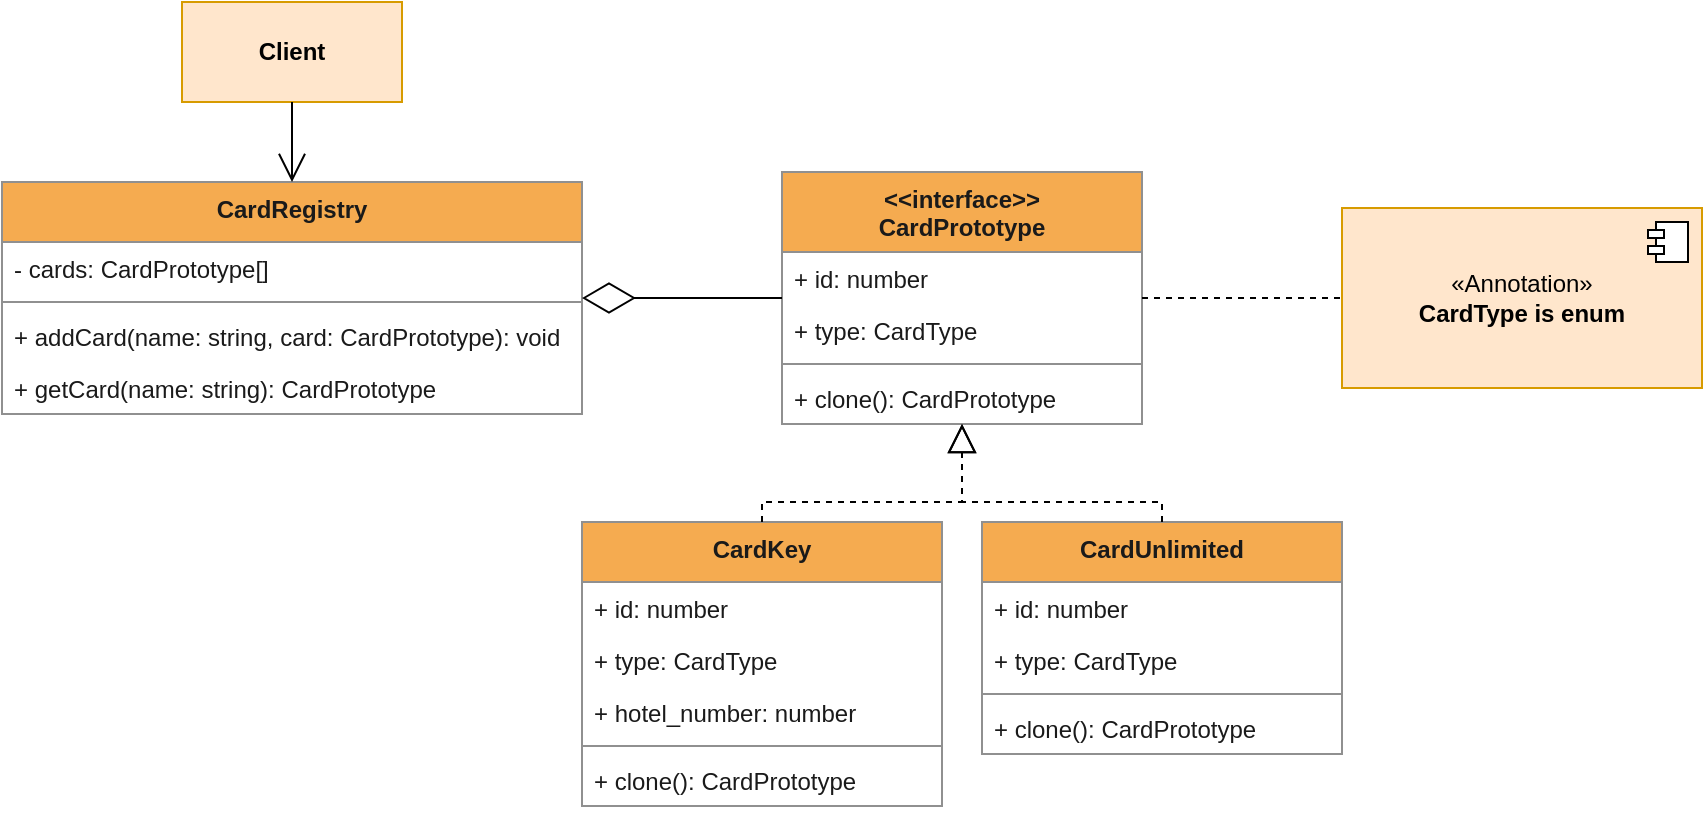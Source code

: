 <mxfile version="21.2.9" type="device">
  <diagram id="C5RBs43oDa-KdzZeNtuy" name="Page-1">
    <mxGraphModel dx="1235" dy="684" grid="1" gridSize="10" guides="1" tooltips="1" connect="1" arrows="1" fold="1" page="1" pageScale="1" pageWidth="827" pageHeight="1169" math="0" shadow="0">
      <root>
        <mxCell id="WIyWlLk6GJQsqaUBKTNV-0" />
        <mxCell id="WIyWlLk6GJQsqaUBKTNV-1" parent="WIyWlLk6GJQsqaUBKTNV-0" />
        <mxCell id="FIAMeoKrVB0VBsVTYVQM-24" value="CardRegistry" style="swimlane;fontStyle=1;align=center;verticalAlign=top;childLayout=stackLayout;horizontal=1;startSize=30;horizontalStack=0;resizeParent=1;resizeParentMax=0;resizeLast=0;collapsible=1;marginBottom=0;whiteSpace=wrap;html=1;labelBackgroundColor=none;fillColor=#F5AB50;strokeColor=#909090;fontColor=#1A1A1A;" parent="WIyWlLk6GJQsqaUBKTNV-1" vertex="1">
          <mxGeometry x="50" y="300" width="290" height="116" as="geometry" />
        </mxCell>
        <mxCell id="l7QqItBJTJrtf9R2xzip-0" value="- cards: CardPrototype[]" style="text;strokeColor=none;fillColor=none;align=left;verticalAlign=top;spacingLeft=4;spacingRight=4;overflow=hidden;rotatable=0;points=[[0,0.5],[1,0.5]];portConstraint=eastwest;whiteSpace=wrap;html=1;labelBackgroundColor=none;fontColor=#1A1A1A;" vertex="1" parent="FIAMeoKrVB0VBsVTYVQM-24">
          <mxGeometry y="30" width="290" height="26" as="geometry" />
        </mxCell>
        <mxCell id="FIAMeoKrVB0VBsVTYVQM-26" value="" style="line;strokeWidth=1;fillColor=none;align=left;verticalAlign=middle;spacingTop=-1;spacingLeft=3;spacingRight=3;rotatable=0;labelPosition=right;points=[];portConstraint=eastwest;strokeColor=#909090;labelBackgroundColor=none;fontColor=#1A1A1A;" parent="FIAMeoKrVB0VBsVTYVQM-24" vertex="1">
          <mxGeometry y="56" width="290" height="8" as="geometry" />
        </mxCell>
        <mxCell id="FIAMeoKrVB0VBsVTYVQM-36" value="+ addCard(name: string, card: CardPrototype): void" style="text;strokeColor=none;fillColor=none;align=left;verticalAlign=top;spacingLeft=4;spacingRight=4;overflow=hidden;rotatable=0;points=[[0,0.5],[1,0.5]];portConstraint=eastwest;whiteSpace=wrap;html=1;labelBackgroundColor=none;fontColor=#1A1A1A;" parent="FIAMeoKrVB0VBsVTYVQM-24" vertex="1">
          <mxGeometry y="64" width="290" height="26" as="geometry" />
        </mxCell>
        <mxCell id="FIAMeoKrVB0VBsVTYVQM-37" value="+ getCard(name: string): CardPrototype" style="text;strokeColor=none;fillColor=none;align=left;verticalAlign=top;spacingLeft=4;spacingRight=4;overflow=hidden;rotatable=0;points=[[0,0.5],[1,0.5]];portConstraint=eastwest;whiteSpace=wrap;html=1;labelBackgroundColor=none;fontColor=#1A1A1A;" parent="FIAMeoKrVB0VBsVTYVQM-24" vertex="1">
          <mxGeometry y="90" width="290" height="26" as="geometry" />
        </mxCell>
        <mxCell id="FIAMeoKrVB0VBsVTYVQM-38" value="&lt;b&gt;Client&lt;/b&gt;" style="html=1;whiteSpace=wrap;fillColor=#ffe6cc;strokeColor=#d79b00;" parent="WIyWlLk6GJQsqaUBKTNV-1" vertex="1">
          <mxGeometry x="140" y="210" width="110" height="50" as="geometry" />
        </mxCell>
        <mxCell id="l7QqItBJTJrtf9R2xzip-1" value="&amp;lt;&amp;lt;interface&amp;gt;&amp;gt;&lt;br&gt;CardPrototype" style="swimlane;fontStyle=1;align=center;verticalAlign=top;childLayout=stackLayout;horizontal=1;startSize=40;horizontalStack=0;resizeParent=1;resizeParentMax=0;resizeLast=0;collapsible=1;marginBottom=0;whiteSpace=wrap;html=1;labelBackgroundColor=none;fillColor=#F5AB50;strokeColor=#909090;fontColor=#1A1A1A;" vertex="1" parent="WIyWlLk6GJQsqaUBKTNV-1">
          <mxGeometry x="440" y="295" width="180" height="126" as="geometry" />
        </mxCell>
        <mxCell id="l7QqItBJTJrtf9R2xzip-2" value="+ id: number" style="text;strokeColor=none;fillColor=none;align=left;verticalAlign=top;spacingLeft=4;spacingRight=4;overflow=hidden;rotatable=0;points=[[0,0.5],[1,0.5]];portConstraint=eastwest;whiteSpace=wrap;html=1;labelBackgroundColor=none;fontColor=#1A1A1A;" vertex="1" parent="l7QqItBJTJrtf9R2xzip-1">
          <mxGeometry y="40" width="180" height="26" as="geometry" />
        </mxCell>
        <mxCell id="l7QqItBJTJrtf9R2xzip-6" value="+ type: CardType" style="text;strokeColor=none;fillColor=none;align=left;verticalAlign=top;spacingLeft=4;spacingRight=4;overflow=hidden;rotatable=0;points=[[0,0.5],[1,0.5]];portConstraint=eastwest;whiteSpace=wrap;html=1;labelBackgroundColor=none;fontColor=#1A1A1A;" vertex="1" parent="l7QqItBJTJrtf9R2xzip-1">
          <mxGeometry y="66" width="180" height="26" as="geometry" />
        </mxCell>
        <mxCell id="l7QqItBJTJrtf9R2xzip-3" value="" style="line;strokeWidth=1;fillColor=none;align=left;verticalAlign=middle;spacingTop=-1;spacingLeft=3;spacingRight=3;rotatable=0;labelPosition=right;points=[];portConstraint=eastwest;strokeColor=#909090;labelBackgroundColor=none;fontColor=#1A1A1A;" vertex="1" parent="l7QqItBJTJrtf9R2xzip-1">
          <mxGeometry y="92" width="180" height="8" as="geometry" />
        </mxCell>
        <mxCell id="l7QqItBJTJrtf9R2xzip-5" value="+ clone(): CardPrototype" style="text;strokeColor=none;fillColor=none;align=left;verticalAlign=top;spacingLeft=4;spacingRight=4;overflow=hidden;rotatable=0;points=[[0,0.5],[1,0.5]];portConstraint=eastwest;whiteSpace=wrap;html=1;labelBackgroundColor=none;fontColor=#1A1A1A;" vertex="1" parent="l7QqItBJTJrtf9R2xzip-1">
          <mxGeometry y="100" width="180" height="26" as="geometry" />
        </mxCell>
        <mxCell id="l7QqItBJTJrtf9R2xzip-12" value="CardKey" style="swimlane;fontStyle=1;align=center;verticalAlign=top;childLayout=stackLayout;horizontal=1;startSize=30;horizontalStack=0;resizeParent=1;resizeParentMax=0;resizeLast=0;collapsible=1;marginBottom=0;whiteSpace=wrap;html=1;labelBackgroundColor=none;fillColor=#F5AB50;strokeColor=#909090;fontColor=#1A1A1A;" vertex="1" parent="WIyWlLk6GJQsqaUBKTNV-1">
          <mxGeometry x="340" y="470" width="180" height="142" as="geometry" />
        </mxCell>
        <mxCell id="l7QqItBJTJrtf9R2xzip-13" value="+ id: number" style="text;strokeColor=none;fillColor=none;align=left;verticalAlign=top;spacingLeft=4;spacingRight=4;overflow=hidden;rotatable=0;points=[[0,0.5],[1,0.5]];portConstraint=eastwest;whiteSpace=wrap;html=1;labelBackgroundColor=none;fontColor=#1A1A1A;" vertex="1" parent="l7QqItBJTJrtf9R2xzip-12">
          <mxGeometry y="30" width="180" height="26" as="geometry" />
        </mxCell>
        <mxCell id="l7QqItBJTJrtf9R2xzip-14" value="+ type: CardType" style="text;strokeColor=none;fillColor=none;align=left;verticalAlign=top;spacingLeft=4;spacingRight=4;overflow=hidden;rotatable=0;points=[[0,0.5],[1,0.5]];portConstraint=eastwest;whiteSpace=wrap;html=1;labelBackgroundColor=none;fontColor=#1A1A1A;" vertex="1" parent="l7QqItBJTJrtf9R2xzip-12">
          <mxGeometry y="56" width="180" height="26" as="geometry" />
        </mxCell>
        <mxCell id="l7QqItBJTJrtf9R2xzip-22" value="+ hotel_number: number" style="text;strokeColor=none;fillColor=none;align=left;verticalAlign=top;spacingLeft=4;spacingRight=4;overflow=hidden;rotatable=0;points=[[0,0.5],[1,0.5]];portConstraint=eastwest;whiteSpace=wrap;html=1;labelBackgroundColor=none;fontColor=#1A1A1A;" vertex="1" parent="l7QqItBJTJrtf9R2xzip-12">
          <mxGeometry y="82" width="180" height="26" as="geometry" />
        </mxCell>
        <mxCell id="l7QqItBJTJrtf9R2xzip-15" value="" style="line;strokeWidth=1;fillColor=none;align=left;verticalAlign=middle;spacingTop=-1;spacingLeft=3;spacingRight=3;rotatable=0;labelPosition=right;points=[];portConstraint=eastwest;strokeColor=#909090;labelBackgroundColor=none;fontColor=#1A1A1A;" vertex="1" parent="l7QqItBJTJrtf9R2xzip-12">
          <mxGeometry y="108" width="180" height="8" as="geometry" />
        </mxCell>
        <mxCell id="l7QqItBJTJrtf9R2xzip-16" value="+ clone(): CardPrototype" style="text;strokeColor=none;fillColor=none;align=left;verticalAlign=top;spacingLeft=4;spacingRight=4;overflow=hidden;rotatable=0;points=[[0,0.5],[1,0.5]];portConstraint=eastwest;whiteSpace=wrap;html=1;labelBackgroundColor=none;fontColor=#1A1A1A;" vertex="1" parent="l7QqItBJTJrtf9R2xzip-12">
          <mxGeometry y="116" width="180" height="26" as="geometry" />
        </mxCell>
        <mxCell id="l7QqItBJTJrtf9R2xzip-17" value="CardUnlimited" style="swimlane;fontStyle=1;align=center;verticalAlign=top;childLayout=stackLayout;horizontal=1;startSize=30;horizontalStack=0;resizeParent=1;resizeParentMax=0;resizeLast=0;collapsible=1;marginBottom=0;whiteSpace=wrap;html=1;labelBackgroundColor=none;fillColor=#F5AB50;strokeColor=#909090;fontColor=#1A1A1A;" vertex="1" parent="WIyWlLk6GJQsqaUBKTNV-1">
          <mxGeometry x="540" y="470" width="180" height="116" as="geometry" />
        </mxCell>
        <mxCell id="l7QqItBJTJrtf9R2xzip-18" value="+ id: number" style="text;strokeColor=none;fillColor=none;align=left;verticalAlign=top;spacingLeft=4;spacingRight=4;overflow=hidden;rotatable=0;points=[[0,0.5],[1,0.5]];portConstraint=eastwest;whiteSpace=wrap;html=1;labelBackgroundColor=none;fontColor=#1A1A1A;" vertex="1" parent="l7QqItBJTJrtf9R2xzip-17">
          <mxGeometry y="30" width="180" height="26" as="geometry" />
        </mxCell>
        <mxCell id="l7QqItBJTJrtf9R2xzip-19" value="+ type: CardType" style="text;strokeColor=none;fillColor=none;align=left;verticalAlign=top;spacingLeft=4;spacingRight=4;overflow=hidden;rotatable=0;points=[[0,0.5],[1,0.5]];portConstraint=eastwest;whiteSpace=wrap;html=1;labelBackgroundColor=none;fontColor=#1A1A1A;" vertex="1" parent="l7QqItBJTJrtf9R2xzip-17">
          <mxGeometry y="56" width="180" height="26" as="geometry" />
        </mxCell>
        <mxCell id="l7QqItBJTJrtf9R2xzip-20" value="" style="line;strokeWidth=1;fillColor=none;align=left;verticalAlign=middle;spacingTop=-1;spacingLeft=3;spacingRight=3;rotatable=0;labelPosition=right;points=[];portConstraint=eastwest;strokeColor=#909090;labelBackgroundColor=none;fontColor=#1A1A1A;" vertex="1" parent="l7QqItBJTJrtf9R2xzip-17">
          <mxGeometry y="82" width="180" height="8" as="geometry" />
        </mxCell>
        <mxCell id="l7QqItBJTJrtf9R2xzip-21" value="+ clone(): CardPrototype" style="text;strokeColor=none;fillColor=none;align=left;verticalAlign=top;spacingLeft=4;spacingRight=4;overflow=hidden;rotatable=0;points=[[0,0.5],[1,0.5]];portConstraint=eastwest;whiteSpace=wrap;html=1;labelBackgroundColor=none;fontColor=#1A1A1A;" vertex="1" parent="l7QqItBJTJrtf9R2xzip-17">
          <mxGeometry y="90" width="180" height="26" as="geometry" />
        </mxCell>
        <mxCell id="l7QqItBJTJrtf9R2xzip-23" value="" style="endArrow=block;dashed=1;endFill=0;endSize=12;html=1;rounded=0;" edge="1" parent="WIyWlLk6GJQsqaUBKTNV-1" source="l7QqItBJTJrtf9R2xzip-12" target="l7QqItBJTJrtf9R2xzip-1">
          <mxGeometry width="160" relative="1" as="geometry">
            <mxPoint x="130" y="540" as="sourcePoint" />
            <mxPoint x="290" y="540" as="targetPoint" />
            <Array as="points">
              <mxPoint x="430" y="460" />
              <mxPoint x="530" y="460" />
            </Array>
          </mxGeometry>
        </mxCell>
        <mxCell id="l7QqItBJTJrtf9R2xzip-24" value="" style="endArrow=block;dashed=1;endFill=0;endSize=12;html=1;rounded=0;" edge="1" parent="WIyWlLk6GJQsqaUBKTNV-1" source="l7QqItBJTJrtf9R2xzip-17" target="l7QqItBJTJrtf9R2xzip-1">
          <mxGeometry width="160" relative="1" as="geometry">
            <mxPoint x="440" y="480" as="sourcePoint" />
            <mxPoint x="540" y="431" as="targetPoint" />
            <Array as="points">
              <mxPoint x="630" y="460" />
              <mxPoint x="530" y="460" />
            </Array>
          </mxGeometry>
        </mxCell>
        <mxCell id="l7QqItBJTJrtf9R2xzip-25" value="" style="endArrow=diamondThin;endFill=0;endSize=24;html=1;rounded=0;" edge="1" parent="WIyWlLk6GJQsqaUBKTNV-1" source="l7QqItBJTJrtf9R2xzip-1" target="FIAMeoKrVB0VBsVTYVQM-24">
          <mxGeometry width="160" relative="1" as="geometry">
            <mxPoint x="90" y="520" as="sourcePoint" />
            <mxPoint x="250" y="520" as="targetPoint" />
          </mxGeometry>
        </mxCell>
        <mxCell id="l7QqItBJTJrtf9R2xzip-27" value="«Annotation»&lt;br&gt;&lt;b&gt;CardType is enum&lt;/b&gt;" style="html=1;dropTarget=0;whiteSpace=wrap;fillColor=#ffe6cc;strokeColor=#d79b00;" vertex="1" parent="WIyWlLk6GJQsqaUBKTNV-1">
          <mxGeometry x="720" y="313" width="180" height="90" as="geometry" />
        </mxCell>
        <mxCell id="l7QqItBJTJrtf9R2xzip-28" value="" style="shape=module;jettyWidth=8;jettyHeight=4;" vertex="1" parent="l7QqItBJTJrtf9R2xzip-27">
          <mxGeometry x="1" width="20" height="20" relative="1" as="geometry">
            <mxPoint x="-27" y="7" as="offset" />
          </mxGeometry>
        </mxCell>
        <mxCell id="l7QqItBJTJrtf9R2xzip-29" value="" style="endArrow=none;dashed=1;html=1;rounded=0;" edge="1" parent="WIyWlLk6GJQsqaUBKTNV-1" source="l7QqItBJTJrtf9R2xzip-1" target="l7QqItBJTJrtf9R2xzip-27">
          <mxGeometry width="50" height="50" relative="1" as="geometry">
            <mxPoint x="610" y="260" as="sourcePoint" />
            <mxPoint x="660" y="210" as="targetPoint" />
          </mxGeometry>
        </mxCell>
        <mxCell id="l7QqItBJTJrtf9R2xzip-30" value="" style="endArrow=open;endFill=1;endSize=12;html=1;rounded=0;" edge="1" parent="WIyWlLk6GJQsqaUBKTNV-1" source="FIAMeoKrVB0VBsVTYVQM-38" target="FIAMeoKrVB0VBsVTYVQM-24">
          <mxGeometry width="160" relative="1" as="geometry">
            <mxPoint x="360" y="150" as="sourcePoint" />
            <mxPoint x="520" y="150" as="targetPoint" />
          </mxGeometry>
        </mxCell>
      </root>
    </mxGraphModel>
  </diagram>
</mxfile>
